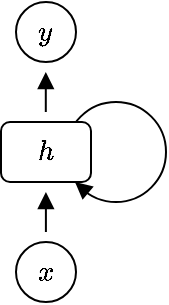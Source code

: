 <mxfile version="26.0.12">
  <diagram name="第 1 页" id="E5q3agL0aor25uI2br0D">
    <mxGraphModel dx="266" dy="174" grid="1" gridSize="10" guides="1" tooltips="1" connect="1" arrows="1" fold="1" page="1" pageScale="1" pageWidth="827" pageHeight="1169" math="1" shadow="0">
      <root>
        <mxCell id="0" />
        <mxCell id="1" parent="0" />
        <mxCell id="cvMqhqMfs5BdFeVytweX-1" value="$$x$$" style="ellipse;whiteSpace=wrap;html=1;aspect=fixed;" vertex="1" parent="1">
          <mxGeometry x="140" y="360" width="30" height="30" as="geometry" />
        </mxCell>
        <mxCell id="cvMqhqMfs5BdFeVytweX-7" value="" style="ellipse;whiteSpace=wrap;html=1;aspect=fixed;flipH=1;" vertex="1" parent="1">
          <mxGeometry x="165" y="290" width="50" height="50" as="geometry" />
        </mxCell>
        <mxCell id="cvMqhqMfs5BdFeVytweX-2" value="$$h$$" style="rounded=1;whiteSpace=wrap;html=1;" vertex="1" parent="1">
          <mxGeometry x="132.5" y="300" width="45" height="30" as="geometry" />
        </mxCell>
        <mxCell id="cvMqhqMfs5BdFeVytweX-3" value="$$y$$" style="ellipse;whiteSpace=wrap;html=1;aspect=fixed;" vertex="1" parent="1">
          <mxGeometry x="140" y="240" width="30" height="30" as="geometry" />
        </mxCell>
        <mxCell id="cvMqhqMfs5BdFeVytweX-8" value="" style="endArrow=block;html=1;rounded=0;entryX=0.039;entryY=0.64;entryDx=0;entryDy=0;entryPerimeter=0;endFill=1;" edge="1" parent="1">
          <mxGeometry width="50" height="50" relative="1" as="geometry">
            <mxPoint x="175.4" y="335" as="sourcePoint" />
            <mxPoint x="169.5" y="330" as="targetPoint" />
          </mxGeometry>
        </mxCell>
        <mxCell id="cvMqhqMfs5BdFeVytweX-9" value="" style="endArrow=block;html=1;rounded=0;endFill=1;" edge="1" parent="1">
          <mxGeometry width="50" height="50" relative="1" as="geometry">
            <mxPoint x="154.95" y="355" as="sourcePoint" />
            <mxPoint x="154.95" y="335" as="targetPoint" />
          </mxGeometry>
        </mxCell>
        <mxCell id="cvMqhqMfs5BdFeVytweX-10" value="" style="endArrow=block;html=1;rounded=0;endFill=1;" edge="1" parent="1">
          <mxGeometry width="50" height="50" relative="1" as="geometry">
            <mxPoint x="154.9" y="295" as="sourcePoint" />
            <mxPoint x="154.9" y="275" as="targetPoint" />
          </mxGeometry>
        </mxCell>
      </root>
    </mxGraphModel>
  </diagram>
</mxfile>
